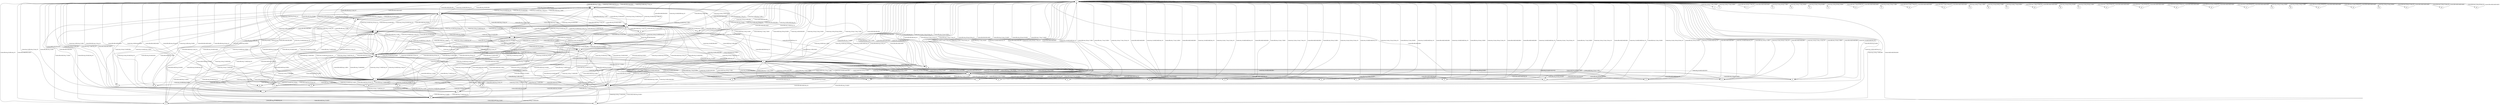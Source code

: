 digraph witness3 {
 0 [label="0",shape=ellipse]
 1 [label="1",shape=ellipse]
 2 [label="2",shape=ellipse]
 3 [label="3",shape=ellipse]
 4 [label="4",shape=ellipse]
 5 [label="5",shape=ellipse]
 6 [label="6",shape=ellipse]
 7 [label="7",shape=ellipse]
 8 [label="8",shape=ellipse]
 9 [label="9",shape=ellipse]
 10 [label="10",shape=ellipse]
 11 [label="11",shape=ellipse]
 12 [label="12",shape=ellipse]
 13 [label="13",shape=ellipse]
 14 [label="14",shape=ellipse]
 15 [label="15",shape=ellipse]
 16 [label="16",shape=ellipse]
 17 [label="17",shape=ellipse]
 18 [label="18",shape=ellipse]
 19 [label="19",shape=ellipse]
 20 [label="20",shape=ellipse]
 21 [label="21",shape=ellipse]
 22 [label="22",shape=ellipse]
 23 [label="23",shape=ellipse]
 24 [label="24",shape=ellipse]
 25 [label="25",shape=ellipse]
 26 [label="26",shape=ellipse]
 27 [label="27",shape=ellipse]
 28 [label="28",shape=ellipse]
 29 [label="29",shape=ellipse]
 30 [label="30",shape=ellipse]
 31 [label="31",shape=ellipse]
 32 [label="32",shape=ellipse]
 33 [label="33",shape=ellipse]
 34 [label="34",shape=ellipse]
 35 [label="35",shape=ellipse]
 36 [label="36",shape=ellipse]
 37 [label="37",shape=ellipse]
 38 [label="38",shape=ellipse]
 39 [label="39",shape=ellipse]
 40 [label="40",shape=ellipse]
 41 [label="41",shape=ellipse]
 42 [label="42",shape=ellipse]
 43 [label="43",shape=ellipse]
 44 [label="44",shape=ellipse]
 45 [label="45",shape=ellipse]
 46 [label="46",shape=ellipse]
 47 [label="47",shape=ellipse]
 48 [label="48",shape=ellipse]
 49 [label="49",shape=ellipse]
 50 [label="50",shape=ellipse]
 51 [label="51",shape=ellipse]
 52 [label="52",shape=ellipse]
 53 [label="53",shape=ellipse]
 54 [label="54",shape=ellipse]
 55 [label="55",shape=ellipse]
 56 [label="56",shape=ellipse]
 57 [label="57",shape=ellipse]
 58 [label="58",shape=ellipse]
 59 [label="59",shape=ellipse]
 60 [label="60",shape=ellipse]
 61 [label="61",shape=ellipse]
 62 [label="62",shape=ellipse]
 63 [label="63",shape=ellipse]
 64 [label="64",shape=ellipse]
 65 [label="65",shape=ellipse]
 66 [label="66",shape=ellipse]
 67 [label="67",shape=ellipse]
 68 [label="68",shape=ellipse]
 69 [label="69",shape=ellipse]
 70 [label="70",shape=ellipse]
 71 [label="71",shape=ellipse]
 72 [label="72",shape=ellipse]
 73 [label="73",shape=ellipse]
 74 [label="74",shape=ellipse]
    0 -> 1[label="<none;req_r4;idle;req_r7;req_r4>"]
    0 -> 1[label="<none;idle;idle;req_r7;idle>"]
    0 -> 2[label="<none;req_r4;req_r7;req_r6;req_r4>"]
    0 -> 2[label="<none;idle;req_r7;req_r6;idle>"]
    0 -> 3[label="<none;req_r4;req_r7;req_r2;idle>"]
    0 -> 4[label="<none;req_r4;req_r2;idle;idle>"]
    0 -> 5[label="<none;req_r4;req_r7;idle;idle>"]
    0 -> 6[label="<none;req_r4;req_r7;idle;req_r4>"]
    0 -> 6[label="<none;idle;req_r7;idle;idle>"]
    0 -> 7[label="<none;idle;req_r6;req_r7;idle>"]
    0 -> 7[label="<none;req_r4;req_r6;req_r7;req_r4>"]
    0 -> 8[label="<none;req_r4;req_r7;req_r3;idle>"]
    0 -> 9[label="<none;idle;req_r6;req_r7;req_r4>"]
    0 -> 10[label="<none;idle;req_r6;idle;req_r4>"]
    0 -> 11[label="<none;idle;req_r2;idle;idle>"]
    0 -> 11[label="<none;req_r4;req_r2;idle;req_r4>"]
    0 -> 12[label="<none;req_r4;req_r6;req_r7;idle>"]
    0 -> 13[label="<none;idle;req_r6;req_r6;req_r4>"]
    0 -> 13[label="<none;idle;idle;idle;req_r4>"]
    0 -> 13[label="<none;idle;req_r2;req_r2;req_r4>"]
    0 -> 13[label="<none;idle;req_r7;req_r7;req_r4>"]
    0 -> 14[label="<none;idle;req_r7;idle;req_r4>"]
    0 -> 15[label="<none;req_r4;idle;idle;idle>"]
    0 -> 15[label="<none;req_r4;req_r2;req_r2;idle>"]
    0 -> 15[label="<none;req_r4;req_r6;req_r6;idle>"]
    0 -> 15[label="<none;req_r4;req_r7;req_r7;idle>"]
    0 -> 0[label="<none;idle;req_r2;req_r2;idle>"]
    0 -> 0[label="<none;req_r4;req_r7;req_r7;req_r4>"]
    0 -> 0[label="<none;req_r4;req_r2;req_r2;req_r4>"]
    0 -> 0[label="<none;idle;idle;idle;idle>"]
    0 -> 0[label="<none;idle;req_r6;req_r6;idle>"]
    0 -> 0[label="<none;idle;req_r7;req_r7;idle>"]
    0 -> 0[label="<none;req_r4;req_r6;req_r6;req_r4>"]
    0 -> 0[label="<none;req_r4;idle;idle;req_r4>"]
    0 -> 16[label="<none;idle;req_r2;idle;req_r4>"]
    0 -> 17[label="<none;req_r4;req_r6;idle;idle>"]
    0 -> 18[label="<none;idle;req_r6;idle;idle>"]
    0 -> 18[label="<none;req_r4;req_r6;idle;req_r4>"]
    0 -> 19[label="<none;req_r4;req_r7;req_r6;idle>"]
    0 -> 20[label="<none;idle;idle;req_r7;req_r4>"]
    0 -> 21[label="<none;req_r4;req_r2;req_r6;idle>"]
    0 -> 22[label="<none;req_r4;req_r6;req_r3;idle>"]
    0 -> 23[label="<none;req_r4;idle;req_r7;idle>"]
    0 -> 24[label="<none;req_r4;idle;req_r2;idle>"]
    0 -> 25[label="<none;idle;req_r7;req_r6;req_r4>"]
    0 -> 26[label="<none;idle;idle;req_r6;idle>"]
    0 -> 26[label="<none;req_r4;idle;req_r6;req_r4>"]
    0 -> 27[label="<none;req_r4;req_r2;req_r7;idle>"]
    0 -> 28[label="<none;idle;req_r2;req_r7;req_r4>"]
    0 -> 29[label="<none;idle;req_r7;req_r3;idle>"]
    0 -> 29[label="<none;req_r4;req_r7;req_r3;req_r4>"]
    0 -> 30[label="<none;req_r4;req_r7;req_r2;req_r4>"]
    0 -> 30[label="<none;idle;req_r7;req_r2;idle>"]
    0 -> 31[label="<none;idle;req_r7;req_r2;req_r4>"]
    0 -> 32[label="<none;req_r4;req_r7;req_r1;idle>"]
    0 -> 33[label="<none;idle;req_r2;req_r7;idle>"]
    0 -> 33[label="<none;req_r4;req_r2;req_r7;req_r4>"]
    0 -> 34[label="<none;req_r4;idle;req_r6;idle>"]
    0 -> 35[label="<none;req_r4;req_r7;req_r1;req_r4>"]
    0 -> 35[label="<none;idle;req_r7;req_r1;idle>"]
    0 -> 36[label="<none;req_r4;req_r6;req_r1;idle>"]
    0 -> 37[label="<none;req_r4;req_r7;req_r8;idle>"]
    0 -> 38[label="<none;idle;req_r6;req_r3;idle>"]
    0 -> 38[label="<none;req_r4;req_r6;req_r3;req_r4>"]
    0 -> 39[label="<none;idle;req_r7;req_r1;req_r4>"]
    0 -> 40[label="<none;req_r4;req_r6;req_r8;idle>"]
    0 -> 41[label="<none;req_r4;req_r6;req_r2;idle>"]
    0 -> 42[label="<none;req_r4;req_r2;req_r6;req_r4>"]
    0 -> 42[label="<none;idle;req_r2;req_r6;idle>"]
    0 -> 43[label="<none;idle;req_r7;req_r3;req_r4>"]
    0 -> 44[label="<none;idle;req_r7;req_r8;req_r4>"]
    0 -> 45[label="<none;req_r4;req_r7;req_r8;req_r4>"]
    0 -> 45[label="<none;idle;req_r7;req_r8;idle>"]
    0 -> 46[label="<none;idle;req_r6;req_r2;req_r4>"]
    0 -> 47[label="<none;idle;req_r2;req_r3;idle>"]
    0 -> 47[label="<none;req_r4;req_r2;req_r3;req_r4>"]
    0 -> 48[label="<none;req_r4;idle;req_r2;req_r4>"]
    0 -> 48[label="<none;idle;idle;req_r2;idle>"]
    0 -> 49[label="<none;idle;idle;req_r2;req_r4>"]
    0 -> 50[label="<none;idle;req_r6;req_r3;req_r4>"]
    0 -> 51[label="<none;idle;req_r6;req_r2;idle>"]
    0 -> 51[label="<none;req_r4;req_r6;req_r2;req_r4>"]
    0 -> 52[label="<none;idle;req_r2;req_r6;req_r4>"]
    0 -> 53[label="<none;req_r4;req_r6;req_r8;req_r4>"]
    0 -> 53[label="<none;idle;req_r6;req_r8;idle>"]
    0 -> 54[label="<none;idle;req_r6;req_r1;idle>"]
    0 -> 54[label="<none;req_r4;req_r6;req_r1;req_r4>"]
    0 -> 55[label="<none;req_r4;req_r2;req_r3;idle>"]
    0 -> 56[label="<none;req_r4;req_r2;req_r1;idle>"]
    0 -> 57[label="<none;idle;idle;req_r6;req_r4>"]
    0 -> 58[label="<none;idle;req_r6;req_r8;req_r4>"]
    0 -> 59[label="<none;idle;req_r2;req_r3;req_r4>"]
    0 -> 60[label="<none;req_r4;req_r2;req_r8;idle>"]
    0 -> 61[label="<none;req_r4;idle;req_r3;idle>"]
    0 -> 62[label="<none;req_r4;idle;req_r1;req_r4>"]
    0 -> 62[label="<none;idle;idle;req_r1;idle>"]
    0 -> 63[label="<none;idle;req_r6;req_r1;req_r4>"]
    0 -> 64[label="<none;req_r4;idle;req_r8;idle>"]
    0 -> 65[label="<none;req_r4;idle;req_r1;idle>"]
    0 -> 66[label="<none;idle;req_r2;req_r1;req_r4>"]
    0 -> 67[label="<none;req_r4;req_r2;req_r1;req_r4>"]
    0 -> 67[label="<none;idle;req_r2;req_r1;idle>"]
    0 -> 68[label="<none;req_r4;req_r2;req_r8;req_r4>"]
    0 -> 68[label="<none;idle;req_r2;req_r8;idle>"]
    0 -> 69[label="<none;idle;req_r2;req_r8;req_r4>"]
    0 -> 70[label="<none;idle;idle;req_r8;req_r4>"]
    0 -> 71[label="<none;idle;idle;req_r3;req_r4>"]
    0 -> 72[label="<none;idle;idle;req_r3;idle>"]
    0 -> 72[label="<none;req_r4;idle;req_r3;req_r4>"]
    0 -> 73[label="<none;req_r4;idle;req_r8;req_r4>"]
    0 -> 73[label="<none;idle;idle;req_r8;idle>"]
    0 -> 74[label="<none;idle;idle;req_r1;req_r4>"]
    73 -> 4[label="<none;req_r4;req_r2;relall;idle>"]
    62 -> 4[label="<none;req_r4;req_r2;relall;idle>"]
    1 -> 4[label="<none;req_r4;req_r2;relall;idle>"]
    72 -> 4[label="<none;req_r4;req_r2;relall;idle>"]
    26 -> 4[label="<none;req_r4;req_r2;relall;idle>"]
    2 -> 0[label="<none;req_r4;relall;relall;req_r4>"]
    2 -> 0[label="<none;idle;relall;relall;idle>"]
    25 -> 0[label="<none;idle;relall;relall;relall>"]
    15 -> 0[label="<none;relall;idle;idle;idle>"]
    15 -> 0[label="<none;relall;req_r2;req_r2;idle>"]
    15 -> 0[label="<none;relall;req_r7;req_r7;idle>"]
    15 -> 0[label="<none;relall;req_r6;req_r6;idle>"]
    9 -> 0[label="<none;idle;relall;relall;relall>"]
    20 -> 0[label="<none;idle;idle;relall;relall>"]
    5 -> 0[label="<none;relall;relall;idle;idle>"]
    31 -> 0[label="<none;idle;relall;relall;relall>"]
    13 -> 0[label="<none;idle;idle;idle;relall>"]
    13 -> 0[label="<none;idle;req_r2;req_r2;relall>"]
    13 -> 0[label="<none;idle;req_r6;req_r6;relall>"]
    13 -> 0[label="<none;idle;req_r7;req_r7;relall>"]
    30 -> 0[label="<none;idle;relall;relall;idle>"]
    30 -> 0[label="<none;req_r4;relall;relall;req_r4>"]
    38 -> 0[label="<none;req_r4;relall;relall;req_r4>"]
    38 -> 0[label="<none;idle;relall;relall;idle>"]
    28 -> 0[label="<none;idle;relall;relall;relall>"]
    6 -> 0[label="<none;req_r4;relall;idle;req_r4>"]
    6 -> 0[label="<none;idle;relall;idle;idle>"]
    29 -> 0[label="<none;idle;relall;relall;idle>"]
    29 -> 0[label="<none;req_r4;relall;relall;req_r4>"]
    16 -> 0[label="<none;idle;relall;idle;relall>"]
    45 -> 0[label="<none;idle;relall;relall;idle>"]
    45 -> 0[label="<none;req_r4;relall;relall;req_r4>"]
    1 -> 0[label="<none;req_r4;idle;relall;req_r4>"]
    1 -> 0[label="<none;idle;idle;relall;idle>"]
    14 -> 0[label="<none;idle;relall;idle;relall>"]
    49 -> 0[label="<none;idle;idle;relall;relall>"]
    7 -> 0[label="<none;idle;relall;relall;idle>"]
    7 -> 0[label="<none;req_r4;relall;relall;req_r4>"]
    43 -> 0[label="<none;idle;relall;relall;relall>"]
    17 -> 0[label="<none;relall;relall;idle;idle>"]
    57 -> 0[label="<none;idle;idle;relall;relall>"]
    33 -> 0[label="<none;req_r4;relall;relall;req_r4>"]
    33 -> 0[label="<none;idle;relall;relall;idle>"]
    10 -> 0[label="<none;idle;relall;idle;relall>"]
    50 -> 0[label="<none;idle;relall;relall;relall>"]
    44 -> 0[label="<none;idle;relall;relall;relall>"]
    11 -> 0[label="<none;idle;relall;idle;idle>"]
    11 -> 0[label="<none;req_r4;relall;idle;req_r4>"]
    4 -> 0[label="<none;relall;relall;idle;idle>"]
    39 -> 0[label="<none;idle;relall;relall;relall>"]
    46 -> 0[label="<none;idle;relall;relall;relall>"]
    18 -> 0[label="<none;idle;relall;idle;idle>"]
    18 -> 0[label="<none;req_r4;relall;idle;req_r4>"]
    26 -> 0[label="<none;req_r4;idle;relall;req_r4>"]
    26 -> 0[label="<none;idle;idle;relall;idle>"]
    51 -> 0[label="<none;idle;relall;relall;idle>"]
    51 -> 0[label="<none;req_r4;relall;relall;req_r4>"]
    48 -> 0[label="<none;req_r4;idle;relall;req_r4>"]
    48 -> 0[label="<none;idle;idle;relall;idle>"]
    47 -> 0[label="<none;idle;relall;relall;idle>"]
    47 -> 0[label="<none;req_r4;relall;relall;req_r4>"]
    35 -> 0[label="<none;idle;relall;relall;idle>"]
    35 -> 0[label="<none;req_r4;relall;relall;req_r4>"]
    58 -> 0[label="<none;idle;relall;relall;relall>"]
    66 -> 0[label="<none;idle;relall;relall;relall>"]
    71 -> 0[label="<none;idle;idle;relall;relall>"]
    67 -> 0[label="<none;idle;relall;relall;idle>"]
    67 -> 0[label="<none;req_r4;relall;relall;req_r4>"]
    63 -> 0[label="<none;idle;relall;relall;relall>"]
    54 -> 0[label="<none;idle;relall;relall;idle>"]
    54 -> 0[label="<none;req_r4;relall;relall;req_r4>"]
    42 -> 0[label="<none;req_r4;relall;relall;req_r4>"]
    42 -> 0[label="<none;idle;relall;relall;idle>"]
    52 -> 0[label="<none;idle;relall;relall;relall>"]
    53 -> 0[label="<none;req_r4;relall;relall;req_r4>"]
    53 -> 0[label="<none;idle;relall;relall;idle>"]
    70 -> 0[label="<none;idle;idle;relall;relall>"]
    59 -> 0[label="<none;idle;relall;relall;relall>"]
    73 -> 0[label="<none;req_r4;idle;relall;req_r4>"]
    73 -> 0[label="<none;idle;idle;relall;idle>"]
    69 -> 0[label="<none;idle;relall;relall;relall>"]
    72 -> 0[label="<none;idle;idle;relall;idle>"]
    72 -> 0[label="<none;req_r4;idle;relall;req_r4>"]
    74 -> 0[label="<none;idle;idle;relall;relall>"]
    62 -> 0[label="<none;req_r4;idle;relall;req_r4>"]
    62 -> 0[label="<none;idle;idle;relall;idle>"]
    68 -> 0[label="<none;idle;relall;relall;idle>"]
    68 -> 0[label="<none;req_r4;relall;relall;req_r4>"]
    48 -> 5[label="<none;req_r4;req_r7;relall;idle>"]
    26 -> 5[label="<none;req_r4;req_r7;relall;idle>"]
    62 -> 5[label="<none;req_r4;req_r7;relall;idle>"]
    72 -> 5[label="<none;req_r4;req_r7;relall;idle>"]
    73 -> 5[label="<none;req_r4;req_r7;relall;idle>"]
    71 -> 6[label="<none;idle;req_r7;relall;relall>"]
    57 -> 6[label="<none;idle;req_r7;relall;relall>"]
    26 -> 6[label="<none;req_r4;req_r7;relall;req_r4>"]
    26 -> 6[label="<none;idle;req_r7;relall;idle>"]
    72 -> 6[label="<none;req_r4;req_r7;relall;req_r4>"]
    72 -> 6[label="<none;idle;req_r7;relall;idle>"]
    48 -> 6[label="<none;req_r4;req_r7;relall;req_r4>"]
    48 -> 6[label="<none;idle;req_r7;relall;idle>"]
    15 -> 6[label="<none;relall;req_r7;idle;idle>"]
    74 -> 6[label="<none;idle;req_r7;relall;relall>"]
    49 -> 6[label="<none;idle;req_r7;relall;relall>"]
    62 -> 6[label="<none;idle;req_r7;relall;idle>"]
    62 -> 6[label="<none;req_r4;req_r7;relall;req_r4>"]
    13 -> 6[label="<none;idle;req_r7;idle;relall>"]
    73 -> 6[label="<none;req_r4;req_r7;relall;req_r4>"]
    73 -> 6[label="<none;idle;req_r7;relall;idle>"]
    70 -> 6[label="<none;idle;req_r7;relall;relall>"]
    5 -> 48[label="<none;relall;relall;req_r2;idle>"]
    14 -> 48[label="<none;idle;relall;req_r2;relall>"]
    15 -> 48[label="<none;relall;idle;req_r2;idle>"]
    6 -> 48[label="<none;req_r4;relall;req_r2;req_r4>"]
    6 -> 48[label="<none;idle;relall;req_r2;idle>"]
    18 -> 48[label="<none;idle;relall;req_r2;idle>"]
    18 -> 48[label="<none;req_r4;relall;req_r2;req_r4>"]
    13 -> 48[label="<none;idle;idle;req_r2;relall>"]
    10 -> 48[label="<none;idle;relall;req_r2;relall>"]
    17 -> 48[label="<none;relall;relall;req_r2;idle>"]
    73 -> 14[label="<none;idle;req_r7;relall;req_r4>"]
    48 -> 14[label="<none;idle;req_r7;relall;req_r4>"]
    72 -> 14[label="<none;idle;req_r7;relall;req_r4>"]
    62 -> 14[label="<none;idle;req_r7;relall;req_r4>"]
    26 -> 14[label="<none;idle;req_r7;relall;req_r4>"]
    33 -> 15[label="<none;req_r4;relall;relall;idle>"]
    11 -> 15[label="<none;req_r4;relall;idle;idle>"]
    38 -> 15[label="<none;req_r4;relall;relall;idle>"]
    68 -> 15[label="<none;req_r4;relall;relall;idle>"]
    48 -> 15[label="<none;req_r4;idle;relall;idle>"]
    1 -> 15[label="<none;req_r4;idle;relall;idle>"]
    7 -> 15[label="<none;req_r4;relall;relall;idle>"]
    6 -> 15[label="<none;req_r4;relall;idle;idle>"]
    18 -> 15[label="<none;req_r4;relall;idle;idle>"]
    62 -> 15[label="<none;req_r4;idle;relall;idle>"]
    54 -> 15[label="<none;req_r4;relall;relall;idle>"]
    29 -> 15[label="<none;req_r4;relall;relall;idle>"]
    30 -> 15[label="<none;req_r4;relall;relall;idle>"]
    72 -> 15[label="<none;req_r4;idle;relall;idle>"]
    53 -> 15[label="<none;req_r4;relall;relall;idle>"]
    35 -> 15[label="<none;req_r4;relall;relall;idle>"]
    2 -> 15[label="<none;req_r4;relall;relall;idle>"]
    45 -> 15[label="<none;req_r4;relall;relall;idle>"]
    51 -> 15[label="<none;req_r4;relall;relall;idle>"]
    47 -> 15[label="<none;req_r4;relall;relall;idle>"]
    26 -> 15[label="<none;req_r4;idle;relall;idle>"]
    42 -> 15[label="<none;req_r4;relall;relall;idle>"]
    73 -> 15[label="<none;req_r4;idle;relall;idle>"]
    67 -> 15[label="<none;req_r4;relall;relall;idle>"]
    15 -> 33[label="<none;relall;req_r2;req_r7;idle>"]
    13 -> 33[label="<none;idle;req_r2;req_r7;relall>"]
    13 -> 2[label="<none;idle;req_r7;req_r6;relall>"]
    15 -> 2[label="<none;relall;req_r7;req_r6;idle>"]
    18 -> 13[label="<none;idle;relall;idle;req_r4>"]
    30 -> 13[label="<none;idle;relall;relall;req_r4>"]
    6 -> 13[label="<none;idle;relall;idle;req_r4>"]
    33 -> 13[label="<none;idle;relall;relall;req_r4>"]
    11 -> 13[label="<none;idle;relall;idle;req_r4>"]
    7 -> 13[label="<none;idle;relall;relall;req_r4>"]
    29 -> 13[label="<none;idle;relall;relall;req_r4>"]
    1 -> 13[label="<none;idle;idle;relall;req_r4>"]
    51 -> 13[label="<none;idle;relall;relall;req_r4>"]
    35 -> 13[label="<none;idle;relall;relall;req_r4>"]
    48 -> 13[label="<none;idle;idle;relall;req_r4>"]
    47 -> 13[label="<none;idle;relall;relall;req_r4>"]
    45 -> 13[label="<none;idle;relall;relall;req_r4>"]
    62 -> 13[label="<none;idle;idle;relall;req_r4>"]
    26 -> 13[label="<none;idle;idle;relall;req_r4>"]
    53 -> 13[label="<none;idle;relall;relall;req_r4>"]
    54 -> 13[label="<none;idle;relall;relall;req_r4>"]
    2 -> 13[label="<none;idle;relall;relall;req_r4>"]
    72 -> 13[label="<none;idle;idle;relall;req_r4>"]
    73 -> 13[label="<none;idle;idle;relall;req_r4>"]
    42 -> 13[label="<none;idle;relall;relall;req_r4>"]
    68 -> 13[label="<none;idle;relall;relall;req_r4>"]
    67 -> 13[label="<none;idle;relall;relall;req_r4>"]
    38 -> 13[label="<none;idle;relall;relall;req_r4>"]
    13 -> 11[label="<none;idle;req_r2;idle;relall>"]
    72 -> 11[label="<none;idle;req_r2;relall;idle>"]
    72 -> 11[label="<none;req_r4;req_r2;relall;req_r4>"]
    1 -> 11[label="<none;idle;req_r2;relall;idle>"]
    1 -> 11[label="<none;req_r4;req_r2;relall;req_r4>"]
    71 -> 11[label="<none;idle;req_r2;relall;relall>"]
    62 -> 11[label="<none;idle;req_r2;relall;idle>"]
    62 -> 11[label="<none;req_r4;req_r2;relall;req_r4>"]
    57 -> 11[label="<none;idle;req_r2;relall;relall>"]
    20 -> 11[label="<none;idle;req_r2;relall;relall>"]
    73 -> 11[label="<none;req_r4;req_r2;relall;req_r4>"]
    73 -> 11[label="<none;idle;req_r2;relall;idle>"]
    15 -> 11[label="<none;relall;req_r2;idle;idle>"]
    26 -> 11[label="<none;idle;req_r2;relall;idle>"]
    26 -> 11[label="<none;req_r4;req_r2;relall;req_r4>"]
    70 -> 11[label="<none;idle;req_r2;relall;relall>"]
    74 -> 11[label="<none;idle;req_r2;relall;relall>"]
    73 -> 10[label="<none;idle;req_r6;relall;req_r4>"]
    72 -> 10[label="<none;idle;req_r6;relall;req_r4>"]
    1 -> 10[label="<none;idle;req_r6;relall;req_r4>"]
    48 -> 10[label="<none;idle;req_r6;relall;req_r4>"]
    62 -> 10[label="<none;idle;req_r6;relall;req_r4>"]
    1 -> 18[label="<none;req_r4;req_r6;relall;req_r4>"]
    1 -> 18[label="<none;idle;req_r6;relall;idle>"]
    20 -> 18[label="<none;idle;req_r6;relall;relall>"]
    13 -> 18[label="<none;idle;req_r6;idle;relall>"]
    72 -> 18[label="<none;idle;req_r6;relall;idle>"]
    72 -> 18[label="<none;req_r4;req_r6;relall;req_r4>"]
    49 -> 18[label="<none;idle;req_r6;relall;relall>"]
    48 -> 18[label="<none;idle;req_r6;relall;idle>"]
    48 -> 18[label="<none;req_r4;req_r6;relall;req_r4>"]
    71 -> 18[label="<none;idle;req_r6;relall;relall>"]
    73 -> 18[label="<none;idle;req_r6;relall;idle>"]
    73 -> 18[label="<none;req_r4;req_r6;relall;req_r4>"]
    70 -> 18[label="<none;idle;req_r6;relall;relall>"]
    15 -> 18[label="<none;relall;req_r6;idle;idle>"]
    74 -> 18[label="<none;idle;req_r6;relall;relall>"]
    62 -> 18[label="<none;idle;req_r6;relall;idle>"]
    62 -> 18[label="<none;req_r4;req_r6;relall;req_r4>"]
    1 -> 17[label="<none;req_r4;req_r6;relall;idle>"]
    48 -> 17[label="<none;req_r4;req_r6;relall;idle>"]
    72 -> 17[label="<none;req_r4;req_r6;relall;idle>"]
    73 -> 17[label="<none;req_r4;req_r6;relall;idle>"]
    62 -> 17[label="<none;req_r4;req_r6;relall;idle>"]
    18 -> 23[label="<none;req_r4;relall;req_r7;idle>"]
    11 -> 23[label="<none;req_r4;relall;req_r7;idle>"]
    1 -> 16[label="<none;idle;req_r2;relall;req_r4>"]
    26 -> 16[label="<none;idle;req_r2;relall;req_r4>"]
    62 -> 16[label="<none;idle;req_r2;relall;req_r4>"]
    73 -> 16[label="<none;idle;req_r2;relall;req_r4>"]
    72 -> 16[label="<none;idle;req_r2;relall;req_r4>"]
    4 -> 1[label="<none;relall;relall;req_r7;idle>"]
    17 -> 1[label="<none;relall;relall;req_r7;idle>"]
    15 -> 1[label="<none;relall;idle;req_r7;idle>"]
    11 -> 1[label="<none;idle;relall;req_r7;idle>"]
    11 -> 1[label="<none;req_r4;relall;req_r7;req_r4>"]
    13 -> 1[label="<none;idle;idle;req_r7;relall>"]
    10 -> 1[label="<none;idle;relall;req_r7;relall>"]
    18 -> 1[label="<none;req_r4;relall;req_r7;req_r4>"]
    18 -> 1[label="<none;idle;relall;req_r7;idle>"]
    16 -> 1[label="<none;idle;relall;req_r7;relall>"]
    13 -> 7[label="<none;idle;req_r6;req_r7;relall>"]
    15 -> 7[label="<none;relall;req_r6;req_r7;idle>"]
    18 -> 20[label="<none;idle;relall;req_r7;req_r4>"]
    11 -> 20[label="<none;idle;relall;req_r7;req_r4>"]
    15 -> 30[label="<none;relall;req_r7;req_r2;idle>"]
    13 -> 30[label="<none;idle;req_r7;req_r2;relall>"]
    11 -> 34[label="<none;req_r4;relall;req_r6;idle>"]
    6 -> 34[label="<none;req_r4;relall;req_r6;idle>"]
    6 -> 24[label="<none;req_r4;relall;req_r2;idle>"]
    18 -> 24[label="<none;req_r4;relall;req_r2;idle>"]
    15 -> 53[label="<none;relall;req_r6;req_r8;idle>"]
    13 -> 53[label="<none;idle;req_r6;req_r8;relall>"]
    15 -> 38[label="<none;relall;req_r6;req_r3;idle>"]
    13 -> 38[label="<none;idle;req_r6;req_r3;relall>"]
    15 -> 42[label="<none;relall;req_r2;req_r6;idle>"]
    13 -> 42[label="<none;idle;req_r2;req_r6;relall>"]
    15 -> 45[label="<none;relall;req_r7;req_r8;idle>"]
    13 -> 45[label="<none;idle;req_r7;req_r8;relall>"]
    15 -> 35[label="<none;relall;req_r7;req_r1;idle>"]
    13 -> 35[label="<none;idle;req_r7;req_r1;relall>"]
    6 -> 49[label="<none;idle;relall;req_r2;req_r4>"]
    18 -> 49[label="<none;idle;relall;req_r2;req_r4>"]
    15 -> 68[label="<none;relall;req_r2;req_r8;idle>"]
    13 -> 68[label="<none;idle;req_r2;req_r8;relall>"]
    13 -> 51[label="<none;idle;req_r6;req_r2;relall>"]
    15 -> 51[label="<none;relall;req_r6;req_r2;idle>"]
    13 -> 67[label="<none;idle;req_r2;req_r1;relall>"]
    15 -> 67[label="<none;relall;req_r2;req_r1;idle>"]
    15 -> 47[label="<none;relall;req_r2;req_r3;idle>"]
    13 -> 47[label="<none;idle;req_r2;req_r3;relall>"]
    13 -> 29[label="<none;idle;req_r7;req_r3;relall>"]
    15 -> 29[label="<none;relall;req_r7;req_r3;idle>"]
    13 -> 54[label="<none;idle;req_r6;req_r1;relall>"]
    15 -> 54[label="<none;relall;req_r6;req_r1;idle>"]
    6 -> 70[label="<none;idle;relall;req_r8;req_r4>"]
    18 -> 70[label="<none;idle;relall;req_r8;req_r4>"]
    11 -> 70[label="<none;idle;relall;req_r8;req_r4>"]
    13 -> 26[label="<none;idle;idle;req_r6;relall>"]
    16 -> 26[label="<none;idle;relall;req_r6;relall>"]
    11 -> 26[label="<none;idle;relall;req_r6;idle>"]
    11 -> 26[label="<none;req_r4;relall;req_r6;req_r4>"]
    15 -> 26[label="<none;relall;idle;req_r6;idle>"]
    5 -> 26[label="<none;relall;relall;req_r6;idle>"]
    14 -> 26[label="<none;idle;relall;req_r6;relall>"]
    4 -> 26[label="<none;relall;relall;req_r6;idle>"]
    6 -> 26[label="<none;idle;relall;req_r6;idle>"]
    6 -> 26[label="<none;req_r4;relall;req_r6;req_r4>"]
    18 -> 61[label="<none;req_r4;relall;req_r3;idle>"]
    6 -> 61[label="<none;req_r4;relall;req_r3;idle>"]
    11 -> 61[label="<none;req_r4;relall;req_r3;idle>"]
    6 -> 57[label="<none;idle;relall;req_r6;req_r4>"]
    11 -> 57[label="<none;idle;relall;req_r6;req_r4>"]
    11 -> 64[label="<none;req_r4;relall;req_r8;idle>"]
    18 -> 64[label="<none;req_r4;relall;req_r8;idle>"]
    6 -> 64[label="<none;req_r4;relall;req_r8;idle>"]
    5 -> 73[label="<none;relall;relall;req_r8;idle>"]
    13 -> 73[label="<none;idle;idle;req_r8;relall>"]
    6 -> 73[label="<none;idle;relall;req_r8;idle>"]
    6 -> 73[label="<none;req_r4;relall;req_r8;req_r4>"]
    14 -> 73[label="<none;idle;relall;req_r8;relall>"]
    4 -> 73[label="<none;relall;relall;req_r8;idle>"]
    10 -> 73[label="<none;idle;relall;req_r8;relall>"]
    15 -> 73[label="<none;relall;idle;req_r8;idle>"]
    16 -> 73[label="<none;idle;relall;req_r8;relall>"]
    17 -> 73[label="<none;relall;relall;req_r8;idle>"]
    11 -> 73[label="<none;idle;relall;req_r8;idle>"]
    11 -> 73[label="<none;req_r4;relall;req_r8;req_r4>"]
    18 -> 73[label="<none;idle;relall;req_r8;idle>"]
    18 -> 73[label="<none;req_r4;relall;req_r8;req_r4>"]
    18 -> 74[label="<none;idle;relall;req_r1;req_r4>"]
    11 -> 74[label="<none;idle;relall;req_r1;req_r4>"]
    6 -> 74[label="<none;idle;relall;req_r1;req_r4>"]
    11 -> 72[label="<none;idle;relall;req_r3;idle>"]
    11 -> 72[label="<none;req_r4;relall;req_r3;req_r4>"]
    15 -> 72[label="<none;relall;idle;req_r3;idle>"]
    14 -> 72[label="<none;idle;relall;req_r3;relall>"]
    5 -> 72[label="<none;relall;relall;req_r3;idle>"]
    6 -> 72[label="<none;req_r4;relall;req_r3;req_r4>"]
    6 -> 72[label="<none;idle;relall;req_r3;idle>"]
    13 -> 72[label="<none;idle;idle;req_r3;relall>"]
    18 -> 72[label="<none;idle;relall;req_r3;idle>"]
    18 -> 72[label="<none;req_r4;relall;req_r3;req_r4>"]
    16 -> 72[label="<none;idle;relall;req_r3;relall>"]
    10 -> 72[label="<none;idle;relall;req_r3;relall>"]
    4 -> 72[label="<none;relall;relall;req_r3;idle>"]
    17 -> 72[label="<none;relall;relall;req_r3;idle>"]
    6 -> 65[label="<none;req_r4;relall;req_r1;idle>"]
    18 -> 65[label="<none;req_r4;relall;req_r1;idle>"]
    11 -> 65[label="<none;req_r4;relall;req_r1;idle>"]
    14 -> 62[label="<none;idle;relall;req_r1;relall>"]
    5 -> 62[label="<none;relall;relall;req_r1;idle>"]
    4 -> 62[label="<none;relall;relall;req_r1;idle>"]
    6 -> 62[label="<none;req_r4;relall;req_r1;req_r4>"]
    6 -> 62[label="<none;idle;relall;req_r1;idle>"]
    10 -> 62[label="<none;idle;relall;req_r1;relall>"]
    16 -> 62[label="<none;idle;relall;req_r1;relall>"]
    15 -> 62[label="<none;relall;idle;req_r1;idle>"]
    13 -> 62[label="<none;idle;idle;req_r1;relall>"]
    11 -> 62[label="<none;idle;relall;req_r1;idle>"]
    11 -> 62[label="<none;req_r4;relall;req_r1;req_r4>"]
    18 -> 62[label="<none;idle;relall;req_r1;idle>"]
    18 -> 62[label="<none;req_r4;relall;req_r1;req_r4>"]
    17 -> 62[label="<none;relall;relall;req_r1;idle>"]
    6 -> 71[label="<none;idle;relall;req_r3;req_r4>"]
    18 -> 71[label="<none;idle;relall;req_r3;req_r4>"]
    11 -> 71[label="<none;idle;relall;req_r3;req_r4>"]
}
